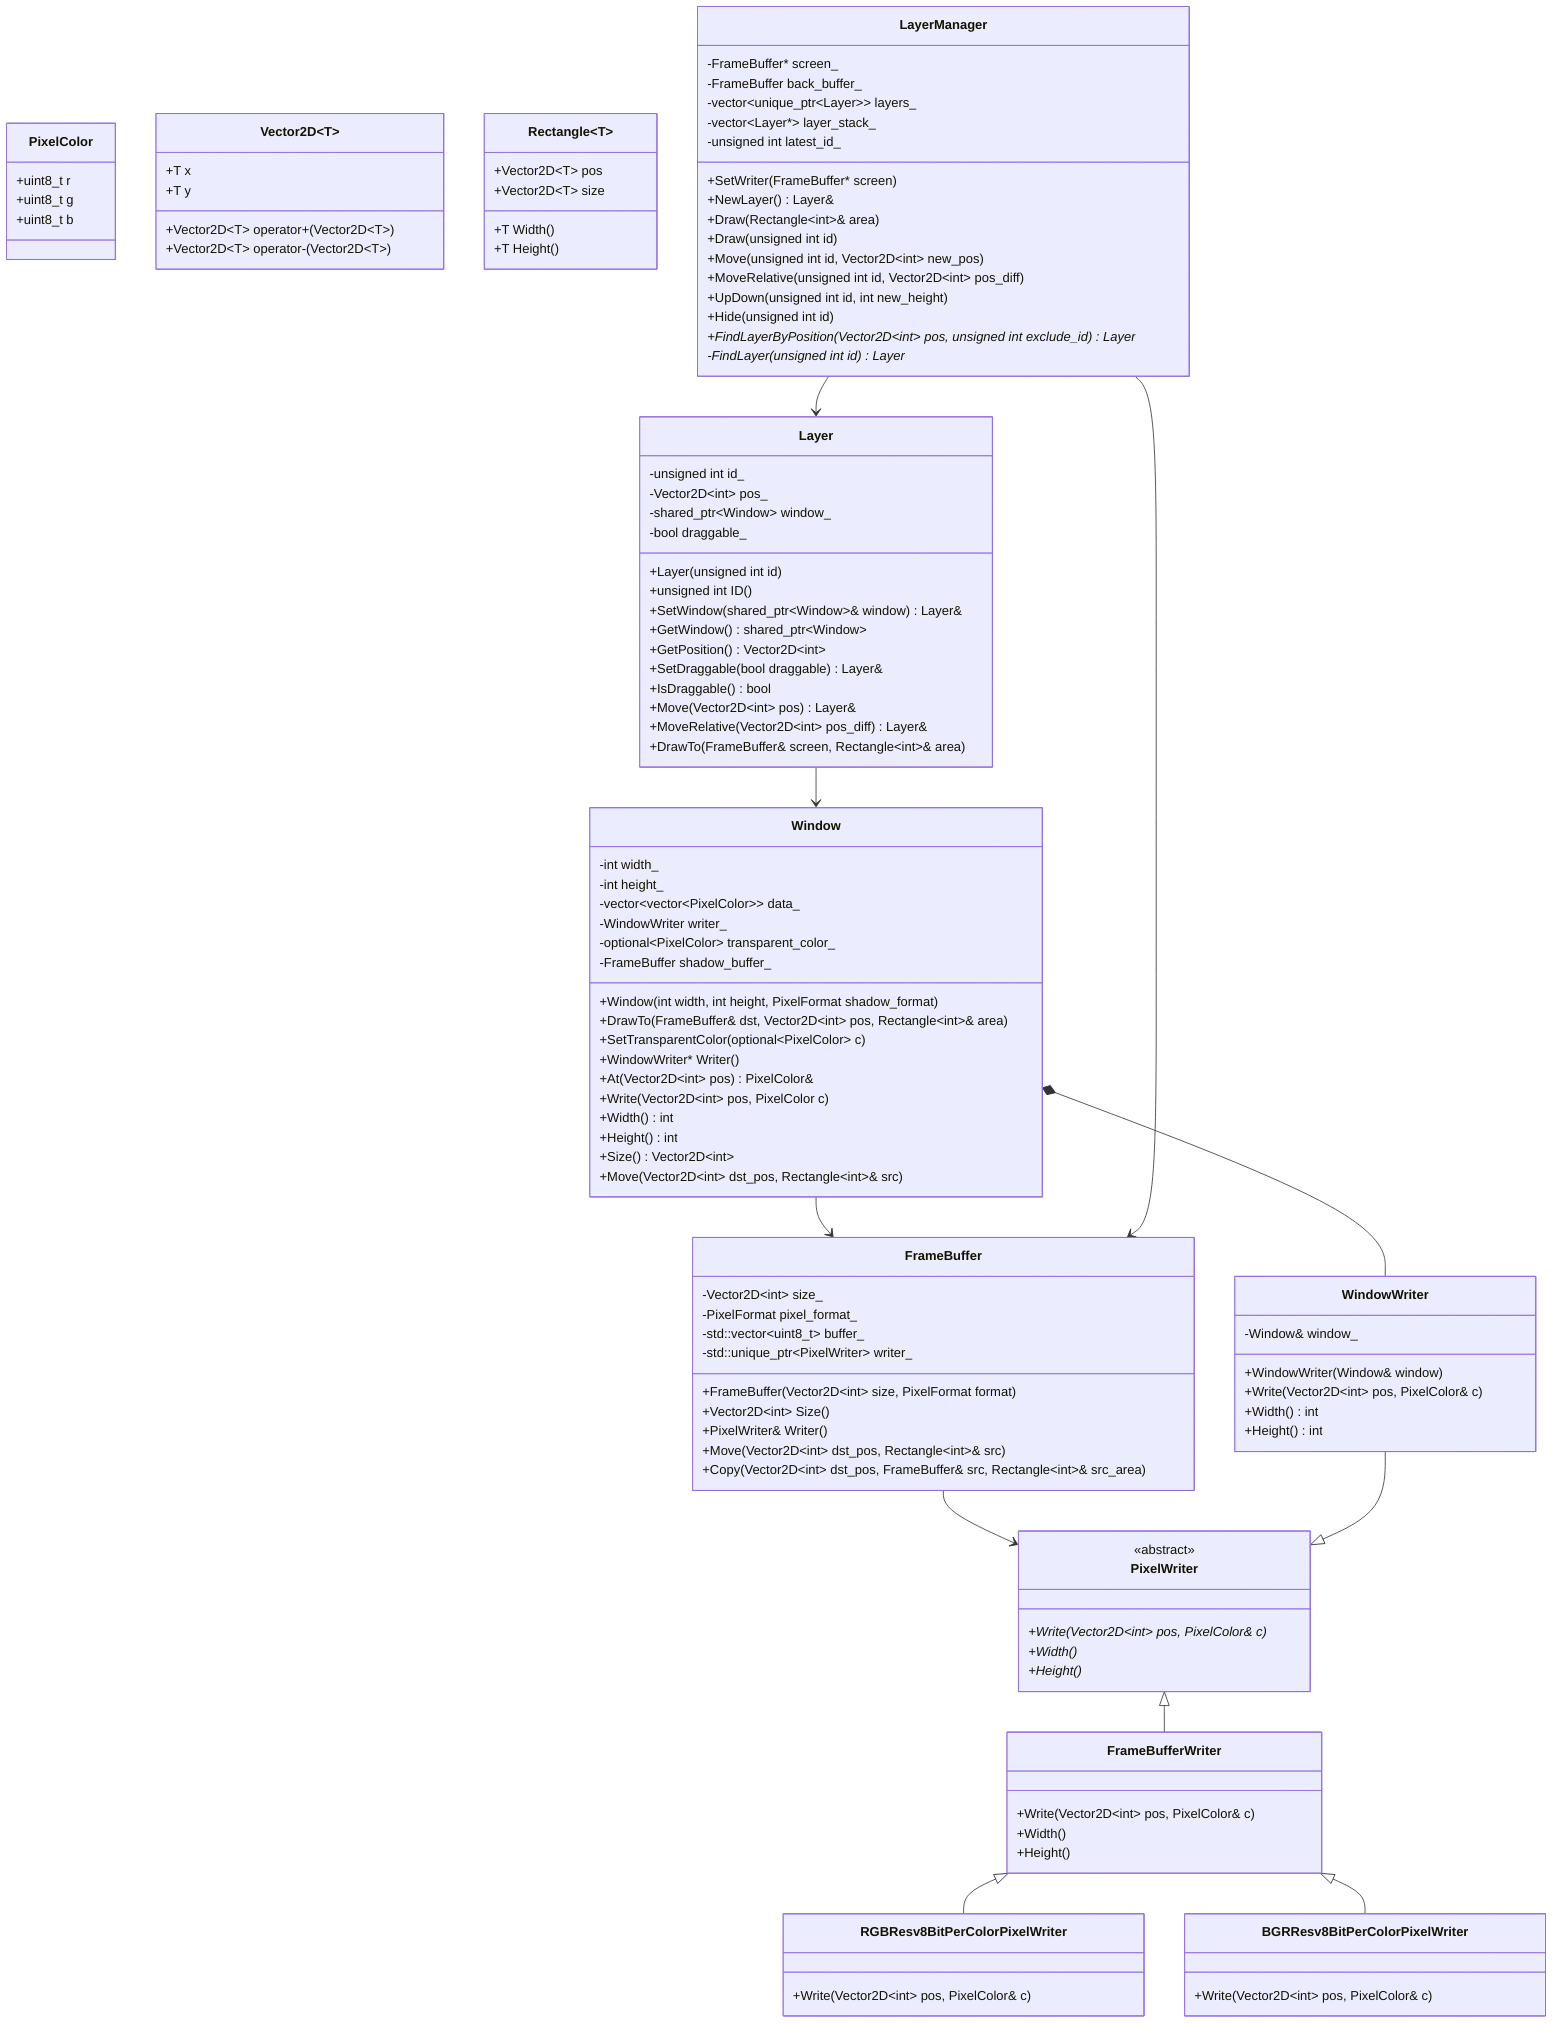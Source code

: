 classDiagram
    %% Graphics and GUI Layer
    class PixelColor {
        +uint8_t r
        +uint8_t g
        +uint8_t b
    }
    
    class Vector2D~T~ {
        +T x
        +T y
        +Vector2D~T~ operator+(Vector2D~T~)
        +Vector2D~T~ operator-(Vector2D~T~)
    }
    
    class Rectangle~T~ {
        +Vector2D~T~ pos
        +Vector2D~T~ size
        +T Width()
        +T Height()
    }
    
    class PixelWriter {
        <<abstract>>
        +Write(Vector2D~int~ pos, PixelColor& c)*
        +Width()*
        +Height()*
    }
    
    class FrameBufferWriter {
        +Write(Vector2D~int~ pos, PixelColor& c)
        +Width()
        +Height()
    }
    
    class RGBResv8BitPerColorPixelWriter {
        +Write(Vector2D~int~ pos, PixelColor& c)
    }
    
    class BGRResv8BitPerColorPixelWriter {
        +Write(Vector2D~int~ pos, PixelColor& c)
    }
    
    class FrameBuffer {
        +FrameBuffer(Vector2D~int~ size, PixelFormat format)
        +Vector2D~int~ Size()
        +PixelWriter& Writer()
        +Move(Vector2D~int~ dst_pos, Rectangle~int~& src)
        +Copy(Vector2D~int~ dst_pos, FrameBuffer& src, Rectangle~int~& src_area)
        -Vector2D~int~ size_
        -PixelFormat pixel_format_
        -std::vector~uint8_t~ buffer_
        -std::unique_ptr~PixelWriter~ writer_
    }
    
    PixelWriter <|-- FrameBufferWriter
    FrameBufferWriter <|-- RGBResv8BitPerColorPixelWriter
    FrameBufferWriter <|-- BGRResv8BitPerColorPixelWriter
    FrameBuffer --> PixelWriter
    
    %% Window System
    class Window {
        +Window(int width, int height, PixelFormat shadow_format)
        +DrawTo(FrameBuffer& dst, Vector2D~int~ pos, Rectangle~int~& area)
        +SetTransparentColor(optional~PixelColor~ c)
        +WindowWriter* Writer()
        +At(Vector2D~int~ pos) PixelColor&
        +Write(Vector2D~int~ pos, PixelColor c)
        +Width() int
        +Height() int
        +Size() Vector2D~int~
        +Move(Vector2D~int~ dst_pos, Rectangle~int~& src)
        -int width_
        -int height_
        -vector~vector~PixelColor~~ data_
        -WindowWriter writer_
        -optional~PixelColor~ transparent_color_
        -FrameBuffer shadow_buffer_
    }
    
    class WindowWriter {
        +WindowWriter(Window& window)
        +Write(Vector2D~int~ pos, PixelColor& c)
        +Width() int
        +Height() int
        -Window& window_
    }
    
    Window *-- WindowWriter
    WindowWriter --|> PixelWriter
    Window --> FrameBuffer
    
    %% Layer Management
    class Layer {
        +Layer(unsigned int id)
        +unsigned int ID()
        +SetWindow(shared_ptr~Window~& window) Layer&
        +GetWindow() shared_ptr~Window~
        +GetPosition() Vector2D~int~
        +SetDraggable(bool draggable) Layer&
        +IsDraggable() bool
        +Move(Vector2D~int~ pos) Layer&
        +MoveRelative(Vector2D~int~ pos_diff) Layer&
        +DrawTo(FrameBuffer& screen, Rectangle~int~& area)
        -unsigned int id_
        -Vector2D~int~ pos_
        -shared_ptr~Window~ window_
        -bool draggable_
    }
    
    class LayerManager {
        +SetWriter(FrameBuffer* screen)
        +NewLayer() Layer&
        +Draw(Rectangle~int~& area)
        +Draw(unsigned int id)
        +Move(unsigned int id, Vector2D~int~ new_pos)
        +MoveRelative(unsigned int id, Vector2D~int~ pos_diff)
        +UpDown(unsigned int id, int new_height)
        +Hide(unsigned int id)
        +FindLayerByPosition(Vector2D~int~ pos, unsigned int exclude_id) Layer*
        -FrameBuffer* screen_
        -FrameBuffer back_buffer_
        -vector~unique_ptr~Layer~~ layers_
        -vector~Layer*~ layer_stack_
        -unsigned int latest_id_
        -FindLayer(unsigned int id) Layer*
    }
    
    LayerManager --> FrameBuffer
    LayerManager --> Layer
    Layer --> Window